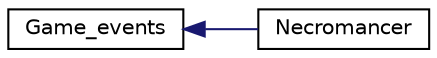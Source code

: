 digraph "Graphical Class Hierarchy"
{
 // LATEX_PDF_SIZE
  edge [fontname="Helvetica",fontsize="10",labelfontname="Helvetica",labelfontsize="10"];
  node [fontname="Helvetica",fontsize="10",shape=record];
  rankdir="LR";
  Node0 [label="Game_events",height=0.2,width=0.4,color="black", fillcolor="white", style="filled",URL="$classGame__events.html",tooltip=" "];
  Node0 -> Node1 [dir="back",color="midnightblue",fontsize="10",style="solid",fontname="Helvetica"];
  Node1 [label="Necromancer",height=0.2,width=0.4,color="black", fillcolor="white", style="filled",URL="$classNecromancer.html",tooltip="Classe responsavel pelo boss necromancer."];
}
